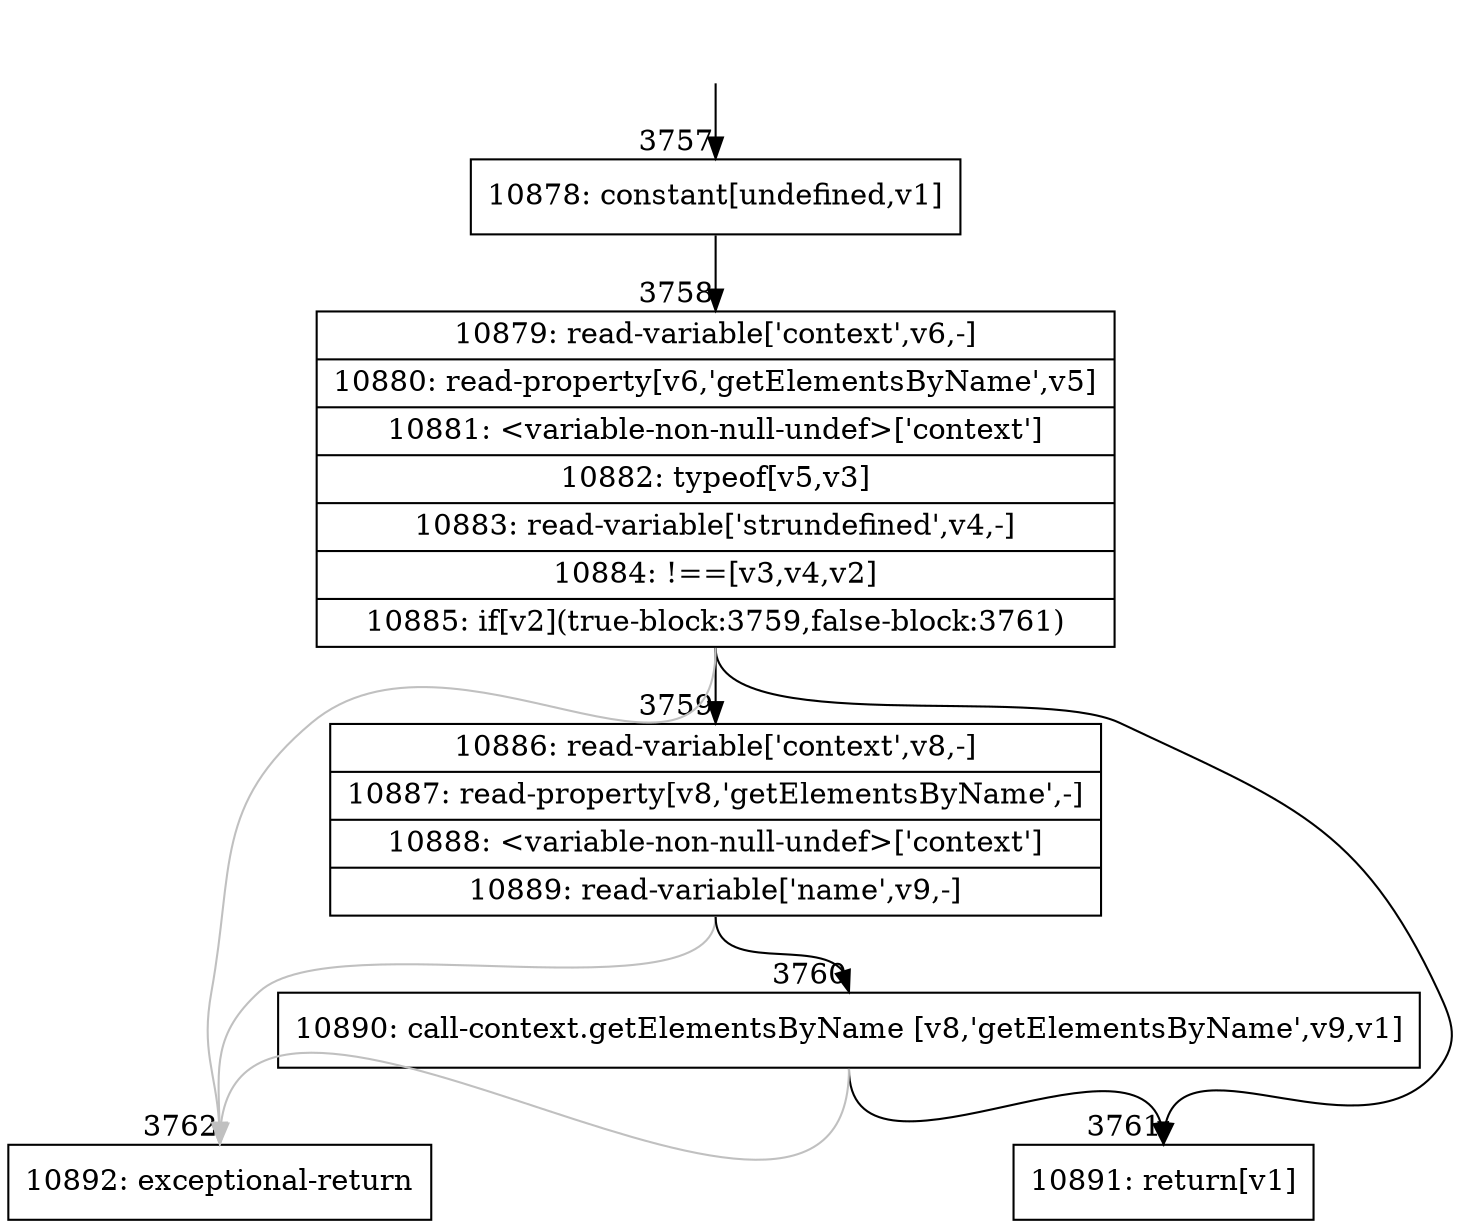 digraph {
rankdir="TD"
BB_entry249[shape=none,label=""];
BB_entry249 -> BB3757 [tailport=s, headport=n, headlabel="    3757"]
BB3757 [shape=record label="{10878: constant[undefined,v1]}" ] 
BB3757 -> BB3758 [tailport=s, headport=n, headlabel="      3758"]
BB3758 [shape=record label="{10879: read-variable['context',v6,-]|10880: read-property[v6,'getElementsByName',v5]|10881: \<variable-non-null-undef\>['context']|10882: typeof[v5,v3]|10883: read-variable['strundefined',v4,-]|10884: !==[v3,v4,v2]|10885: if[v2](true-block:3759,false-block:3761)}" ] 
BB3758 -> BB3759 [tailport=s, headport=n, headlabel="      3759"]
BB3758 -> BB3761 [tailport=s, headport=n, headlabel="      3761"]
BB3758 -> BB3762 [tailport=s, headport=n, color=gray, headlabel="      3762"]
BB3759 [shape=record label="{10886: read-variable['context',v8,-]|10887: read-property[v8,'getElementsByName',-]|10888: \<variable-non-null-undef\>['context']|10889: read-variable['name',v9,-]}" ] 
BB3759 -> BB3760 [tailport=s, headport=n, headlabel="      3760"]
BB3759 -> BB3762 [tailport=s, headport=n, color=gray]
BB3760 [shape=record label="{10890: call-context.getElementsByName [v8,'getElementsByName',v9,v1]}" ] 
BB3760 -> BB3761 [tailport=s, headport=n]
BB3760 -> BB3762 [tailport=s, headport=n, color=gray]
BB3761 [shape=record label="{10891: return[v1]}" ] 
BB3762 [shape=record label="{10892: exceptional-return}" ] 
//#$~ 4163
}
